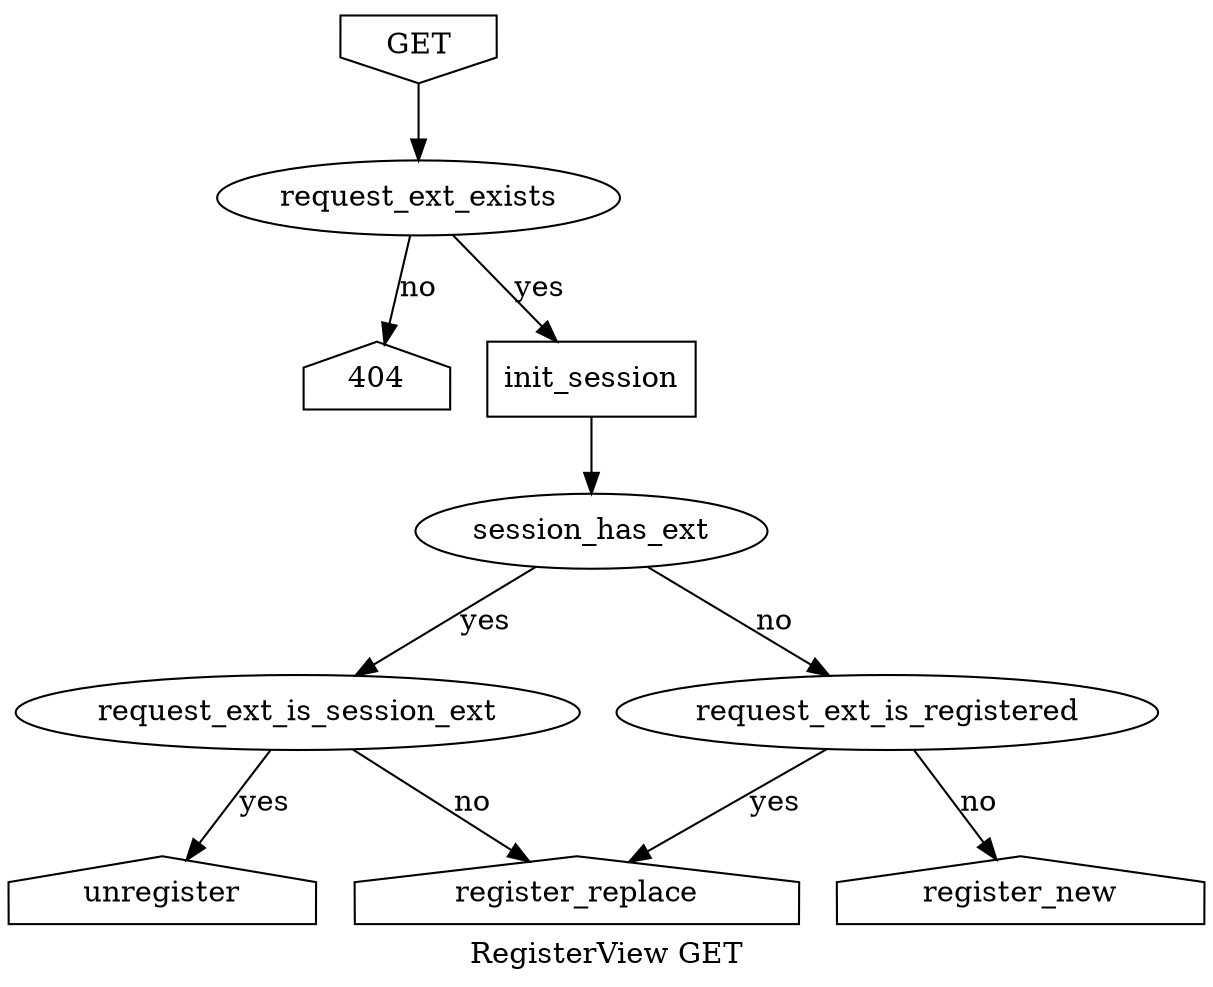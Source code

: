 digraph {
    label="RegisterView GET";

    GET[shape="invhouse"];

    404[shape="house"];
    register_new[shape="house"];
    register_replace[shape="house"];
    unregister[shape="house"];

    init_session[shape="box"];

    GET -> request_ext_exists;

    request_ext_exists -> init_session[label="yes"];
    request_ext_exists -> 404[label="no"];

    init_session -> session_has_ext;

    session_has_ext -> request_ext_is_session_ext[label="yes"];
    session_has_ext -> request_ext_is_registered[label="no"];

    request_ext_is_session_ext -> unregister[label="yes"];
    request_ext_is_session_ext -> register_replace[label="no"];

    request_ext_is_registered -> register_replace[label="yes"];
    request_ext_is_registered -> register_new[label="no"];
}
